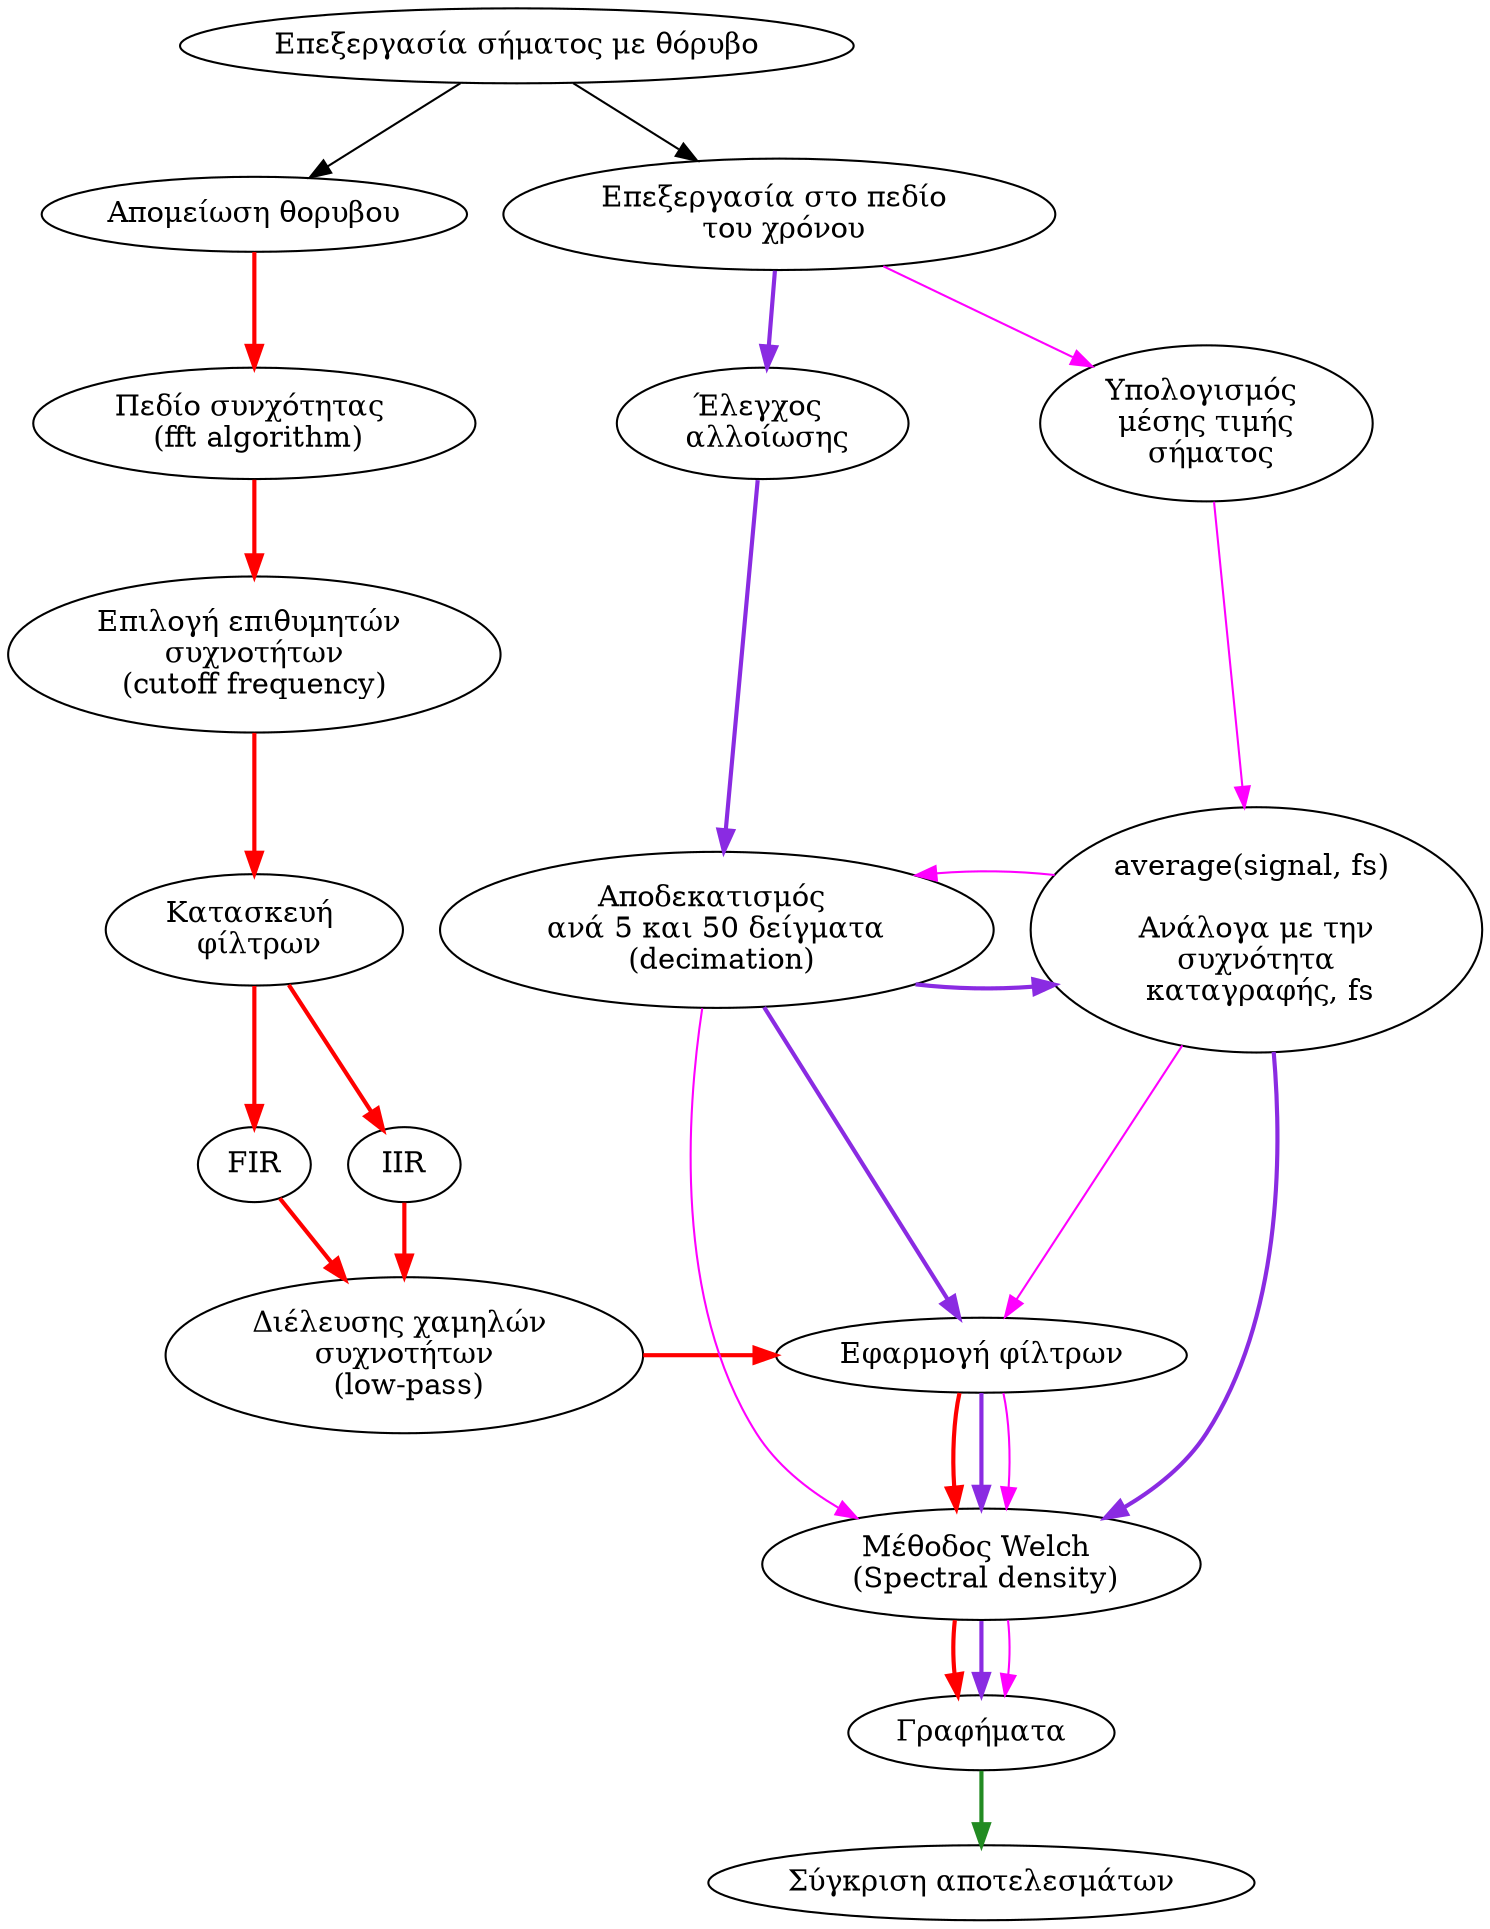 digraph processing {
    // root of operations
    root [label="Επεξεργασία σήματος με θόρυβο" ]
    filt [label="Απομείωση θορυβου"]
    aliasing [label="Έλεγχος \n αλλοίωσης"]
    averg [label="Υπολογισμός \n μέσης τιμής \n σήματος"]

    // filter related
    fir [label="FIR"]
    iir [label="IIR"]
    apply [label="Εφαρμογή φίλτρων"]
    filterconst [label="Κατασκευή \n φίλτρων"]
    filt_type [label="Διέλευσης χαμηλών \n συχνοτήτων \n (low-pass)"]

    // aliasing
    decimop [label="Αποδεκατισμός \n ανά 5 και 50 δείγματα \n (decimation)"]
    timedom [label="Επεξεργασία στο πεδίο \n του χρόνου"]

    //general bubbles
    graphs [label="Γραφήματα"]
    fftmethod [label= "Πεδίο συνχότητας \n (fft algorithm)" ]
    choosfilt [label="Επιλογή επιθυμητών \n συχνοτήτων \n(cutoff frequency)"]
    results [label="Σύγκριση αποτελεσμάτων"]
    avrged [label="average(signal, fs) \n \n Ανάλογα με την \n συχνότητα \n καταγραφής, fs"]
    welch [label="Μέθοδος Welch \n (Spectral density)"]

    {rank=same; apply filt_type }
    {rank=same; filt timedom }
    {rank=same; fftmethod aliasing averg}
    {rank=same; decimop filterconst avrged}

    // start the graph at last 🫠
    root -> {filt timedom}

    // filtering path
    filt ->
    fftmethod ->
    choosfilt ->
    filterconst -> {fir iir} ->
    filt_type ->
    apply ->
    welch ->
    graphs [style=bold, color=red]

    // aliasing path
    timedom ->
    aliasing ->
    decimop -> {apply avrged} ->
    welch ->
    graphs[color=blueviolet , style=bold]

    // aliasing path
    timedom ->
    averg ->
    avrged -> {decimop apply} ->
    welch ->
    graphs [color=magenta]

    graphs -> results [color=forestgreen, style=bold]
}
